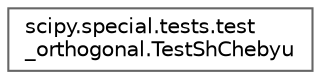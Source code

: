 digraph "Graphical Class Hierarchy"
{
 // LATEX_PDF_SIZE
  bgcolor="transparent";
  edge [fontname=Helvetica,fontsize=10,labelfontname=Helvetica,labelfontsize=10];
  node [fontname=Helvetica,fontsize=10,shape=box,height=0.2,width=0.4];
  rankdir="LR";
  Node0 [id="Node000000",label="scipy.special.tests.test\l_orthogonal.TestShChebyu",height=0.2,width=0.4,color="grey40", fillcolor="white", style="filled",URL="$d4/d1c/classscipy_1_1special_1_1tests_1_1test__orthogonal_1_1TestShChebyu.html",tooltip=" "];
}
